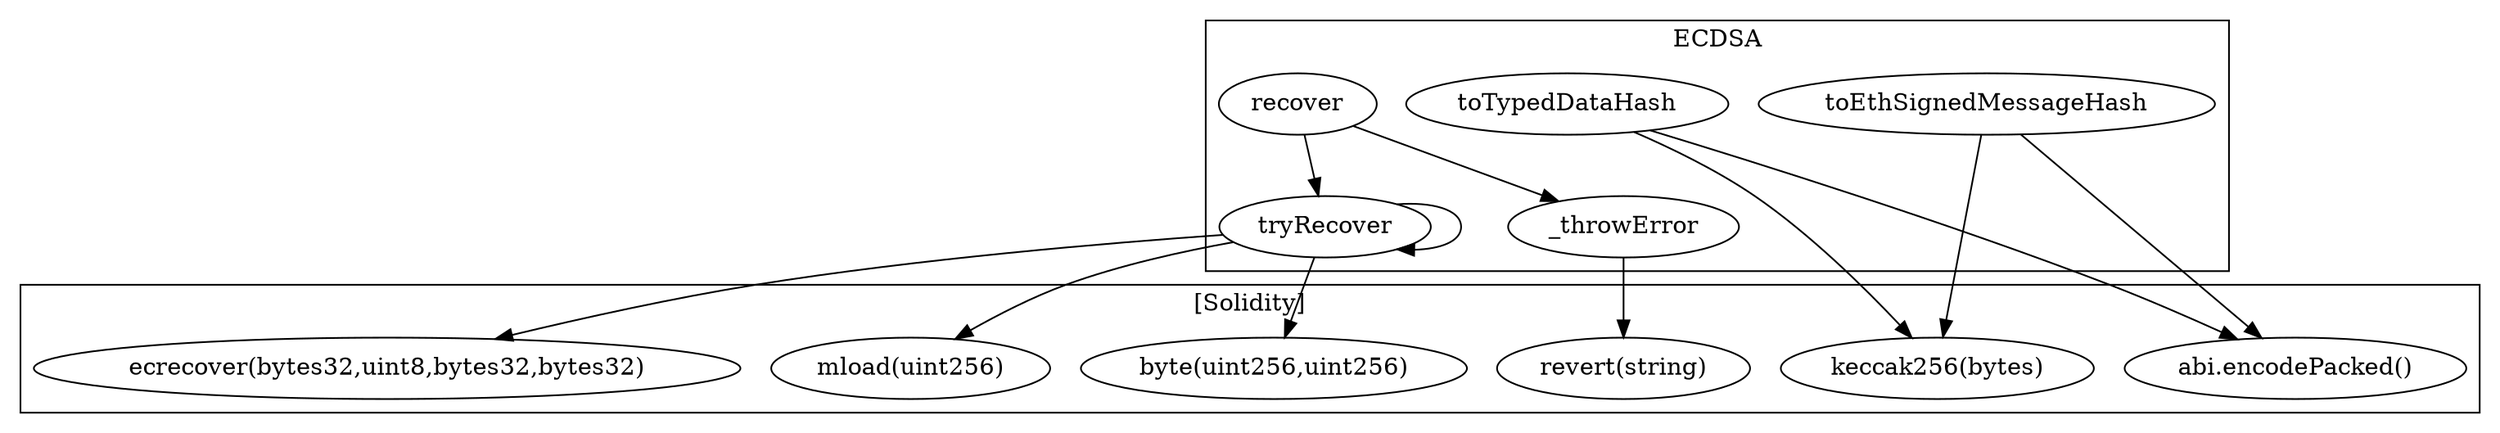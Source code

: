 strict digraph {
subgraph cluster_8363_ECDSA {
label = "ECDSA"
"8363_tryRecover" [label="tryRecover"]
"8363__throwError" [label="_throwError"]
"8363_recover" [label="recover"]
"8363_toTypedDataHash" [label="toTypedDataHash"]
"8363_toEthSignedMessageHash" [label="toEthSignedMessageHash"]
"8363_recover" -> "8363__throwError"
"8363_tryRecover" -> "8363_tryRecover"
"8363_recover" -> "8363_tryRecover"
}subgraph cluster_solidity {
label = "[Solidity]"
"revert(string)" 
"mload(uint256)" 
"ecrecover(bytes32,uint8,bytes32,bytes32)" 
"keccak256(bytes)" 
"byte(uint256,uint256)" 
"abi.encodePacked()" 
"8363__throwError" -> "revert(string)"
"8363_tryRecover" -> "byte(uint256,uint256)"
"8363_toEthSignedMessageHash" -> "abi.encodePacked()"
"8363_toTypedDataHash" -> "abi.encodePacked()"
"8363_toEthSignedMessageHash" -> "keccak256(bytes)"
"8363_toTypedDataHash" -> "keccak256(bytes)"
"8363_tryRecover" -> "ecrecover(bytes32,uint8,bytes32,bytes32)"
"8363_tryRecover" -> "mload(uint256)"
}
}